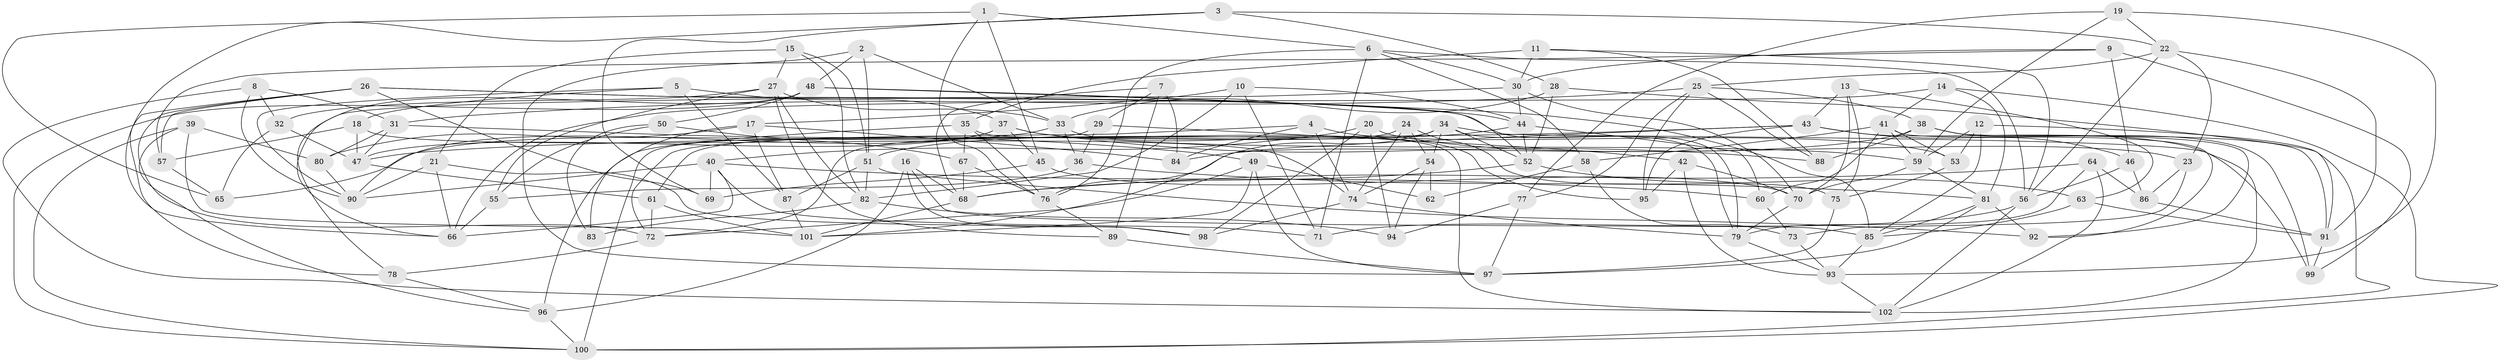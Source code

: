 // original degree distribution, {4: 1.0}
// Generated by graph-tools (version 1.1) at 2025/38/03/04/25 23:38:07]
// undirected, 102 vertices, 243 edges
graph export_dot {
  node [color=gray90,style=filled];
  1;
  2;
  3;
  4;
  5;
  6;
  7;
  8;
  9;
  10;
  11;
  12;
  13;
  14;
  15;
  16;
  17;
  18;
  19;
  20;
  21;
  22;
  23;
  24;
  25;
  26;
  27;
  28;
  29;
  30;
  31;
  32;
  33;
  34;
  35;
  36;
  37;
  38;
  39;
  40;
  41;
  42;
  43;
  44;
  45;
  46;
  47;
  48;
  49;
  50;
  51;
  52;
  53;
  54;
  55;
  56;
  57;
  58;
  59;
  60;
  61;
  62;
  63;
  64;
  65;
  66;
  67;
  68;
  69;
  70;
  71;
  72;
  73;
  74;
  75;
  76;
  77;
  78;
  79;
  80;
  81;
  82;
  83;
  84;
  85;
  86;
  87;
  88;
  89;
  90;
  91;
  92;
  93;
  94;
  95;
  96;
  97;
  98;
  99;
  100;
  101;
  102;
  1 -- 6 [weight=1.0];
  1 -- 45 [weight=1.0];
  1 -- 65 [weight=1.0];
  1 -- 76 [weight=1.0];
  2 -- 33 [weight=1.0];
  2 -- 48 [weight=1.0];
  2 -- 51 [weight=1.0];
  2 -- 97 [weight=1.0];
  3 -- 22 [weight=1.0];
  3 -- 28 [weight=1.0];
  3 -- 66 [weight=1.0];
  3 -- 69 [weight=1.0];
  4 -- 53 [weight=1.0];
  4 -- 72 [weight=1.0];
  4 -- 74 [weight=1.0];
  4 -- 84 [weight=1.0];
  5 -- 18 [weight=1.0];
  5 -- 37 [weight=1.0];
  5 -- 87 [weight=1.0];
  5 -- 90 [weight=1.0];
  6 -- 30 [weight=1.0];
  6 -- 56 [weight=1.0];
  6 -- 58 [weight=1.0];
  6 -- 71 [weight=1.0];
  6 -- 76 [weight=1.0];
  7 -- 29 [weight=1.0];
  7 -- 68 [weight=1.0];
  7 -- 84 [weight=1.0];
  7 -- 89 [weight=1.0];
  8 -- 31 [weight=1.0];
  8 -- 32 [weight=1.0];
  8 -- 90 [weight=1.0];
  8 -- 102 [weight=1.0];
  9 -- 30 [weight=1.0];
  9 -- 46 [weight=1.0];
  9 -- 57 [weight=1.0];
  9 -- 99 [weight=1.0];
  10 -- 17 [weight=1.0];
  10 -- 44 [weight=1.0];
  10 -- 71 [weight=1.0];
  10 -- 82 [weight=1.0];
  11 -- 30 [weight=1.0];
  11 -- 35 [weight=1.0];
  11 -- 56 [weight=1.0];
  11 -- 88 [weight=1.0];
  12 -- 53 [weight=1.0];
  12 -- 59 [weight=1.0];
  12 -- 85 [weight=1.0];
  12 -- 100 [weight=1.0];
  13 -- 43 [weight=1.0];
  13 -- 63 [weight=1.0];
  13 -- 70 [weight=1.0];
  13 -- 75 [weight=1.0];
  14 -- 41 [weight=1.0];
  14 -- 66 [weight=1.0];
  14 -- 81 [weight=1.0];
  14 -- 100 [weight=1.0];
  15 -- 21 [weight=1.0];
  15 -- 27 [weight=1.0];
  15 -- 51 [weight=1.0];
  15 -- 82 [weight=1.0];
  16 -- 68 [weight=1.0];
  16 -- 85 [weight=1.0];
  16 -- 96 [weight=1.0];
  16 -- 98 [weight=1.0];
  17 -- 80 [weight=1.0];
  17 -- 83 [weight=2.0];
  17 -- 84 [weight=1.0];
  17 -- 87 [weight=1.0];
  18 -- 47 [weight=1.0];
  18 -- 57 [weight=1.0];
  18 -- 74 [weight=1.0];
  19 -- 22 [weight=1.0];
  19 -- 59 [weight=1.0];
  19 -- 77 [weight=1.0];
  19 -- 93 [weight=1.0];
  20 -- 23 [weight=1.0];
  20 -- 40 [weight=1.0];
  20 -- 94 [weight=1.0];
  20 -- 98 [weight=1.0];
  21 -- 66 [weight=1.0];
  21 -- 90 [weight=1.0];
  21 -- 98 [weight=1.0];
  22 -- 23 [weight=1.0];
  22 -- 25 [weight=1.0];
  22 -- 56 [weight=1.0];
  22 -- 91 [weight=1.0];
  23 -- 73 [weight=1.0];
  23 -- 86 [weight=1.0];
  24 -- 54 [weight=1.0];
  24 -- 61 [weight=1.0];
  24 -- 74 [weight=1.0];
  24 -- 75 [weight=1.0];
  25 -- 31 [weight=1.0];
  25 -- 38 [weight=1.0];
  25 -- 77 [weight=1.0];
  25 -- 88 [weight=1.0];
  25 -- 95 [weight=1.0];
  26 -- 44 [weight=1.0];
  26 -- 57 [weight=1.0];
  26 -- 69 [weight=1.0];
  26 -- 72 [weight=1.0];
  26 -- 78 [weight=1.0];
  26 -- 79 [weight=1.0];
  27 -- 32 [weight=1.0];
  27 -- 33 [weight=1.0];
  27 -- 55 [weight=1.0];
  27 -- 82 [weight=1.0];
  27 -- 89 [weight=1.0];
  28 -- 33 [weight=1.0];
  28 -- 52 [weight=1.0];
  28 -- 91 [weight=1.0];
  29 -- 36 [weight=1.0];
  29 -- 42 [weight=1.0];
  29 -- 100 [weight=1.0];
  30 -- 44 [weight=1.0];
  30 -- 70 [weight=1.0];
  30 -- 78 [weight=1.0];
  31 -- 47 [weight=1.0];
  31 -- 49 [weight=2.0];
  31 -- 80 [weight=1.0];
  32 -- 47 [weight=1.0];
  32 -- 65 [weight=1.0];
  33 -- 36 [weight=1.0];
  33 -- 65 [weight=1.0];
  33 -- 95 [weight=1.0];
  34 -- 52 [weight=1.0];
  34 -- 54 [weight=1.0];
  34 -- 72 [weight=1.0];
  34 -- 79 [weight=1.0];
  34 -- 99 [weight=1.0];
  34 -- 101 [weight=1.0];
  35 -- 67 [weight=1.0];
  35 -- 76 [weight=1.0];
  35 -- 96 [weight=2.0];
  35 -- 102 [weight=1.0];
  36 -- 55 [weight=1.0];
  36 -- 81 [weight=1.0];
  37 -- 45 [weight=1.0];
  37 -- 47 [weight=1.0];
  37 -- 59 [weight=1.0];
  37 -- 88 [weight=1.0];
  37 -- 90 [weight=1.0];
  38 -- 84 [weight=1.0];
  38 -- 88 [weight=1.0];
  38 -- 91 [weight=1.0];
  38 -- 92 [weight=1.0];
  38 -- 99 [weight=1.0];
  39 -- 80 [weight=1.0];
  39 -- 96 [weight=1.0];
  39 -- 100 [weight=1.0];
  39 -- 101 [weight=1.0];
  40 -- 60 [weight=1.0];
  40 -- 66 [weight=1.0];
  40 -- 69 [weight=1.0];
  40 -- 71 [weight=1.0];
  40 -- 90 [weight=1.0];
  41 -- 53 [weight=1.0];
  41 -- 58 [weight=1.0];
  41 -- 59 [weight=1.0];
  41 -- 60 [weight=1.0];
  41 -- 92 [weight=1.0];
  42 -- 70 [weight=1.0];
  42 -- 93 [weight=1.0];
  42 -- 95 [weight=1.0];
  43 -- 46 [weight=1.0];
  43 -- 47 [weight=1.0];
  43 -- 76 [weight=1.0];
  43 -- 95 [weight=1.0];
  43 -- 102 [weight=1.0];
  44 -- 51 [weight=1.0];
  44 -- 52 [weight=1.0];
  44 -- 60 [weight=1.0];
  45 -- 69 [weight=1.0];
  45 -- 70 [weight=1.0];
  46 -- 56 [weight=1.0];
  46 -- 86 [weight=1.0];
  47 -- 61 [weight=1.0];
  48 -- 50 [weight=1.0];
  48 -- 52 [weight=1.0];
  48 -- 66 [weight=1.0];
  48 -- 85 [weight=1.0];
  48 -- 100 [weight=1.0];
  49 -- 62 [weight=1.0];
  49 -- 72 [weight=1.0];
  49 -- 97 [weight=1.0];
  49 -- 101 [weight=1.0];
  50 -- 55 [weight=1.0];
  50 -- 67 [weight=1.0];
  50 -- 83 [weight=1.0];
  51 -- 82 [weight=1.0];
  51 -- 87 [weight=1.0];
  51 -- 92 [weight=1.0];
  52 -- 63 [weight=1.0];
  52 -- 68 [weight=1.0];
  53 -- 75 [weight=1.0];
  54 -- 62 [weight=2.0];
  54 -- 74 [weight=1.0];
  54 -- 94 [weight=1.0];
  55 -- 66 [weight=1.0];
  56 -- 71 [weight=1.0];
  56 -- 102 [weight=1.0];
  57 -- 65 [weight=1.0];
  58 -- 62 [weight=1.0];
  58 -- 73 [weight=1.0];
  59 -- 70 [weight=1.0];
  59 -- 81 [weight=1.0];
  60 -- 73 [weight=1.0];
  61 -- 72 [weight=1.0];
  61 -- 101 [weight=1.0];
  63 -- 85 [weight=1.0];
  63 -- 91 [weight=1.0];
  64 -- 68 [weight=1.0];
  64 -- 79 [weight=1.0];
  64 -- 86 [weight=1.0];
  64 -- 102 [weight=1.0];
  67 -- 68 [weight=1.0];
  67 -- 76 [weight=1.0];
  68 -- 101 [weight=1.0];
  70 -- 79 [weight=1.0];
  72 -- 78 [weight=1.0];
  73 -- 93 [weight=1.0];
  74 -- 79 [weight=1.0];
  74 -- 98 [weight=1.0];
  75 -- 97 [weight=1.0];
  76 -- 89 [weight=1.0];
  77 -- 94 [weight=1.0];
  77 -- 97 [weight=1.0];
  78 -- 96 [weight=1.0];
  79 -- 93 [weight=1.0];
  80 -- 90 [weight=1.0];
  81 -- 85 [weight=1.0];
  81 -- 92 [weight=1.0];
  81 -- 97 [weight=1.0];
  82 -- 83 [weight=1.0];
  82 -- 94 [weight=1.0];
  85 -- 93 [weight=1.0];
  86 -- 91 [weight=1.0];
  87 -- 101 [weight=1.0];
  89 -- 97 [weight=1.0];
  91 -- 99 [weight=1.0];
  93 -- 102 [weight=1.0];
  96 -- 100 [weight=1.0];
}
